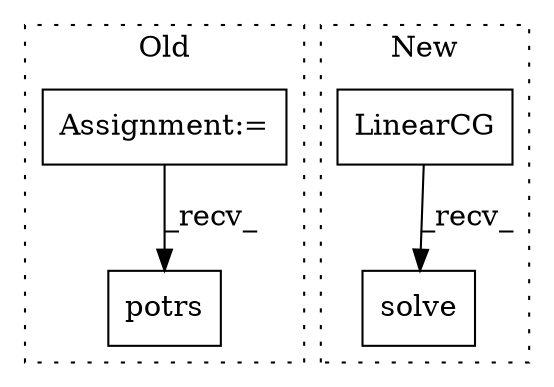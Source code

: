 digraph G {
subgraph cluster0 {
1 [label="potrs" a="32" s="248,265" l="6,1" shape="box"];
4 [label="Assignment:=" a="7" s="223" l="7" shape="box"];
label = "Old";
style="dotted";
}
subgraph cluster1 {
2 [label="LinearCG" a="32" s="228" l="10" shape="box"];
3 [label="solve" a="32" s="239,259" l="6,1" shape="box"];
label = "New";
style="dotted";
}
2 -> 3 [label="_recv_"];
4 -> 1 [label="_recv_"];
}